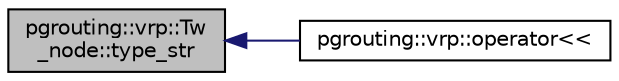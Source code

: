 digraph "pgrouting::vrp::Tw_node::type_str"
{
  edge [fontname="Helvetica",fontsize="10",labelfontname="Helvetica",labelfontsize="10"];
  node [fontname="Helvetica",fontsize="10",shape=record];
  rankdir="LR";
  Node602 [label="pgrouting::vrp::Tw\l_node::type_str",height=0.2,width=0.4,color="black", fillcolor="grey75", style="filled", fontcolor="black"];
  Node602 -> Node603 [dir="back",color="midnightblue",fontsize="10",style="solid",fontname="Helvetica"];
  Node603 [label="pgrouting::vrp::operator\<\<",height=0.2,width=0.4,color="black", fillcolor="white", style="filled",URL="$namespacepgrouting_1_1vrp.html#aa9c24d8cacf37d936cd899f2afd34780",tooltip="Print the contents of a Twnode object. "];
}
